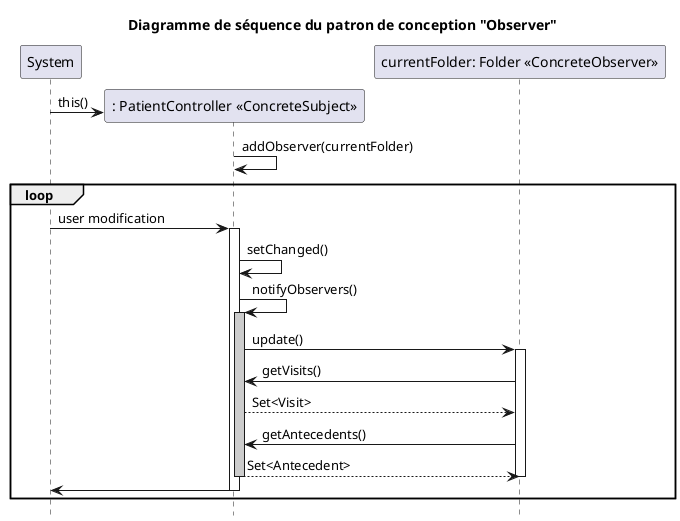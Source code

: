 @startuml

hide footbox
title Diagramme de séquence du patron de conception "Observer"

participant System
create participant ": PatientController <<ConcreteSubject>>" as CS
System -> CS : this()


participant "currentFolder: Folder <<ConcreteObserver>>" as O1

CS -> CS: addObserver(currentFolder)

loop

System -> CS: user modification

activate CS
CS -> CS: setChanged()
CS -> CS: notifyObservers()
activate CS  #CCCCCC
CS -> O1: update()
activate O1
O1 -> CS: getVisits()
CS --> O1 : Set<Visit>
O1 -> CS: getAntecedents()
CS --> O1 : Set<Antecedent>
deactivate O1
deactivate CS
System <- CS
deactivate CS

end




@enduml